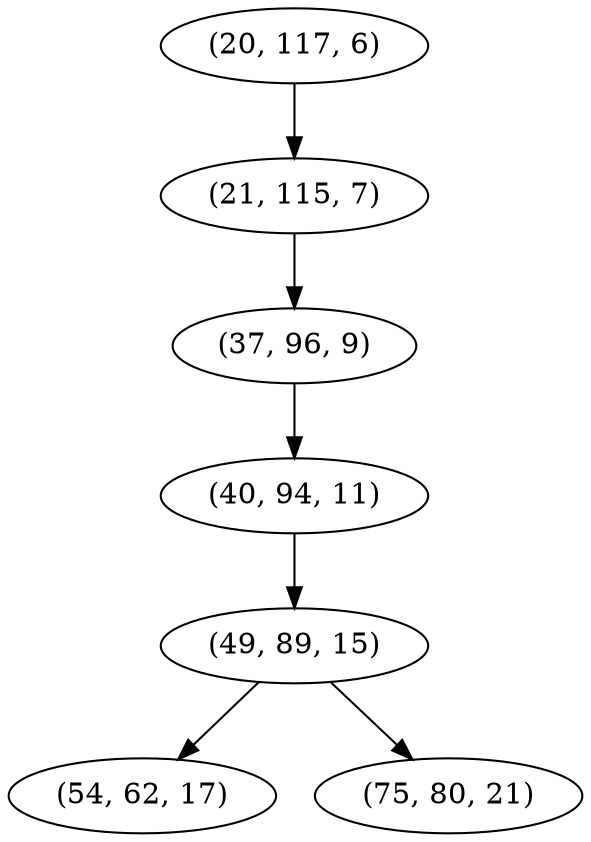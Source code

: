 digraph tree {
    "(20, 117, 6)";
    "(21, 115, 7)";
    "(37, 96, 9)";
    "(40, 94, 11)";
    "(49, 89, 15)";
    "(54, 62, 17)";
    "(75, 80, 21)";
    "(20, 117, 6)" -> "(21, 115, 7)";
    "(21, 115, 7)" -> "(37, 96, 9)";
    "(37, 96, 9)" -> "(40, 94, 11)";
    "(40, 94, 11)" -> "(49, 89, 15)";
    "(49, 89, 15)" -> "(54, 62, 17)";
    "(49, 89, 15)" -> "(75, 80, 21)";
}
